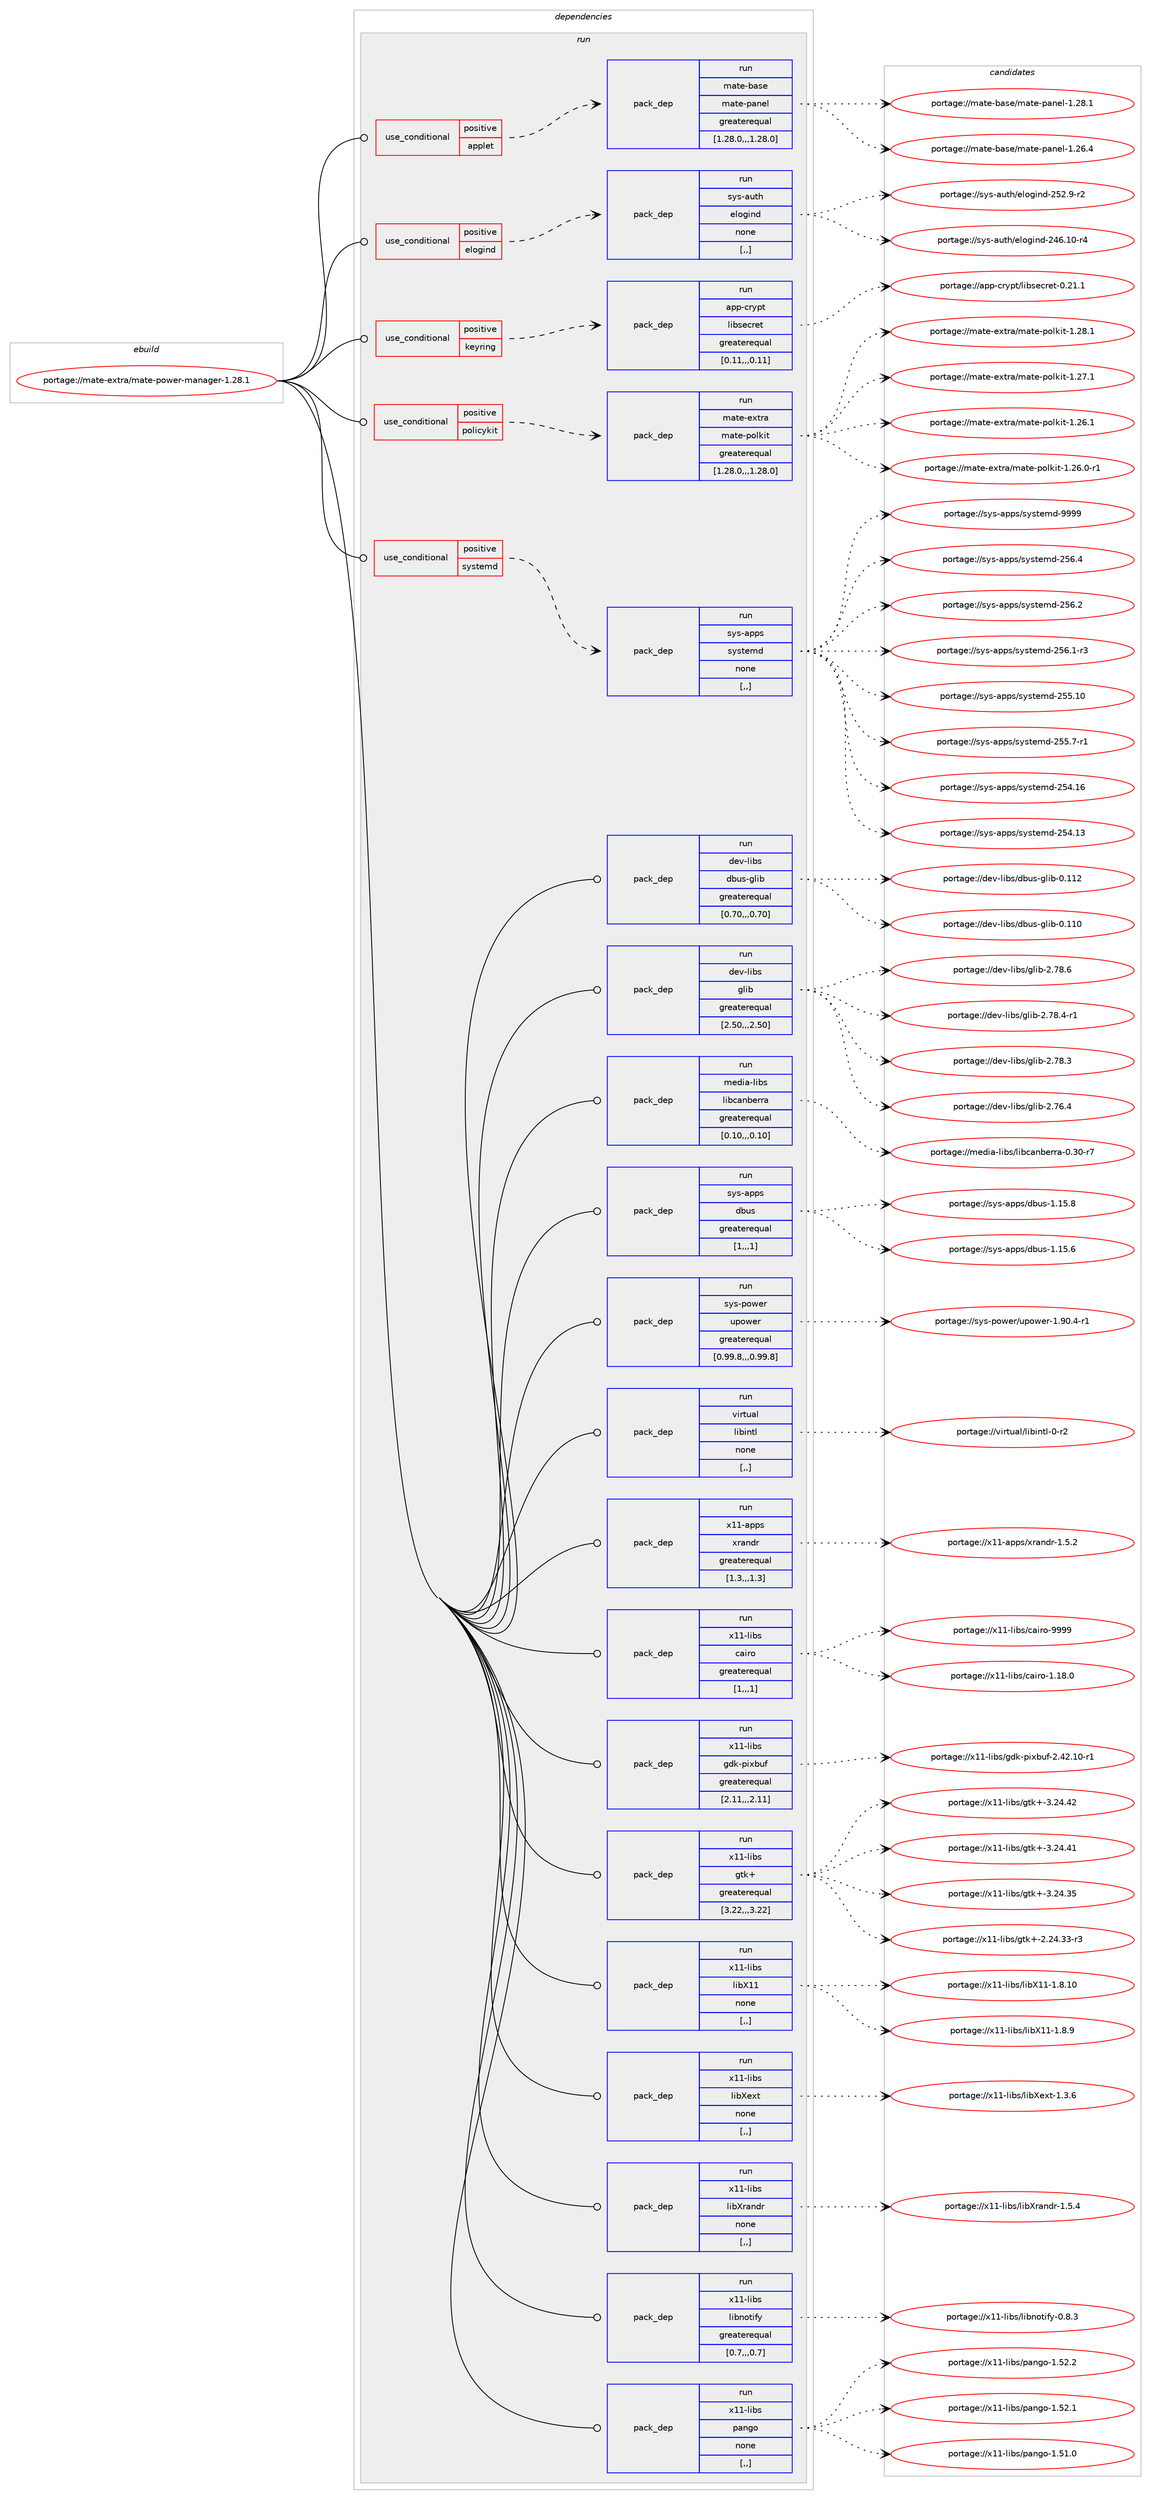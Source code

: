 digraph prolog {

# *************
# Graph options
# *************

newrank=true;
concentrate=true;
compound=true;
graph [rankdir=LR,fontname=Helvetica,fontsize=10,ranksep=1.5];#, ranksep=2.5, nodesep=0.2];
edge  [arrowhead=vee];
node  [fontname=Helvetica,fontsize=10];

# **********
# The ebuild
# **********

subgraph cluster_leftcol {
color=gray;
label=<<i>ebuild</i>>;
id [label="portage://mate-extra/mate-power-manager-1.28.1", color=red, width=4, href="../mate-extra/mate-power-manager-1.28.1.svg"];
}

# ****************
# The dependencies
# ****************

subgraph cluster_midcol {
color=gray;
label=<<i>dependencies</i>>;
subgraph cluster_compile {
fillcolor="#eeeeee";
style=filled;
label=<<i>compile</i>>;
}
subgraph cluster_compileandrun {
fillcolor="#eeeeee";
style=filled;
label=<<i>compile and run</i>>;
}
subgraph cluster_run {
fillcolor="#eeeeee";
style=filled;
label=<<i>run</i>>;
subgraph cond71043 {
dependency282668 [label=<<TABLE BORDER="0" CELLBORDER="1" CELLSPACING="0" CELLPADDING="4"><TR><TD ROWSPAN="3" CELLPADDING="10">use_conditional</TD></TR><TR><TD>positive</TD></TR><TR><TD>applet</TD></TR></TABLE>>, shape=none, color=red];
subgraph pack209313 {
dependency282669 [label=<<TABLE BORDER="0" CELLBORDER="1" CELLSPACING="0" CELLPADDING="4" WIDTH="220"><TR><TD ROWSPAN="6" CELLPADDING="30">pack_dep</TD></TR><TR><TD WIDTH="110">run</TD></TR><TR><TD>mate-base</TD></TR><TR><TD>mate-panel</TD></TR><TR><TD>greaterequal</TD></TR><TR><TD>[1.28.0,,,1.28.0]</TD></TR></TABLE>>, shape=none, color=blue];
}
dependency282668:e -> dependency282669:w [weight=20,style="dashed",arrowhead="vee"];
}
id:e -> dependency282668:w [weight=20,style="solid",arrowhead="odot"];
subgraph cond71044 {
dependency282670 [label=<<TABLE BORDER="0" CELLBORDER="1" CELLSPACING="0" CELLPADDING="4"><TR><TD ROWSPAN="3" CELLPADDING="10">use_conditional</TD></TR><TR><TD>positive</TD></TR><TR><TD>elogind</TD></TR></TABLE>>, shape=none, color=red];
subgraph pack209314 {
dependency282671 [label=<<TABLE BORDER="0" CELLBORDER="1" CELLSPACING="0" CELLPADDING="4" WIDTH="220"><TR><TD ROWSPAN="6" CELLPADDING="30">pack_dep</TD></TR><TR><TD WIDTH="110">run</TD></TR><TR><TD>sys-auth</TD></TR><TR><TD>elogind</TD></TR><TR><TD>none</TD></TR><TR><TD>[,,]</TD></TR></TABLE>>, shape=none, color=blue];
}
dependency282670:e -> dependency282671:w [weight=20,style="dashed",arrowhead="vee"];
}
id:e -> dependency282670:w [weight=20,style="solid",arrowhead="odot"];
subgraph cond71045 {
dependency282672 [label=<<TABLE BORDER="0" CELLBORDER="1" CELLSPACING="0" CELLPADDING="4"><TR><TD ROWSPAN="3" CELLPADDING="10">use_conditional</TD></TR><TR><TD>positive</TD></TR><TR><TD>keyring</TD></TR></TABLE>>, shape=none, color=red];
subgraph pack209315 {
dependency282673 [label=<<TABLE BORDER="0" CELLBORDER="1" CELLSPACING="0" CELLPADDING="4" WIDTH="220"><TR><TD ROWSPAN="6" CELLPADDING="30">pack_dep</TD></TR><TR><TD WIDTH="110">run</TD></TR><TR><TD>app-crypt</TD></TR><TR><TD>libsecret</TD></TR><TR><TD>greaterequal</TD></TR><TR><TD>[0.11,,,0.11]</TD></TR></TABLE>>, shape=none, color=blue];
}
dependency282672:e -> dependency282673:w [weight=20,style="dashed",arrowhead="vee"];
}
id:e -> dependency282672:w [weight=20,style="solid",arrowhead="odot"];
subgraph cond71046 {
dependency282674 [label=<<TABLE BORDER="0" CELLBORDER="1" CELLSPACING="0" CELLPADDING="4"><TR><TD ROWSPAN="3" CELLPADDING="10">use_conditional</TD></TR><TR><TD>positive</TD></TR><TR><TD>policykit</TD></TR></TABLE>>, shape=none, color=red];
subgraph pack209316 {
dependency282675 [label=<<TABLE BORDER="0" CELLBORDER="1" CELLSPACING="0" CELLPADDING="4" WIDTH="220"><TR><TD ROWSPAN="6" CELLPADDING="30">pack_dep</TD></TR><TR><TD WIDTH="110">run</TD></TR><TR><TD>mate-extra</TD></TR><TR><TD>mate-polkit</TD></TR><TR><TD>greaterequal</TD></TR><TR><TD>[1.28.0,,,1.28.0]</TD></TR></TABLE>>, shape=none, color=blue];
}
dependency282674:e -> dependency282675:w [weight=20,style="dashed",arrowhead="vee"];
}
id:e -> dependency282674:w [weight=20,style="solid",arrowhead="odot"];
subgraph cond71047 {
dependency282676 [label=<<TABLE BORDER="0" CELLBORDER="1" CELLSPACING="0" CELLPADDING="4"><TR><TD ROWSPAN="3" CELLPADDING="10">use_conditional</TD></TR><TR><TD>positive</TD></TR><TR><TD>systemd</TD></TR></TABLE>>, shape=none, color=red];
subgraph pack209317 {
dependency282677 [label=<<TABLE BORDER="0" CELLBORDER="1" CELLSPACING="0" CELLPADDING="4" WIDTH="220"><TR><TD ROWSPAN="6" CELLPADDING="30">pack_dep</TD></TR><TR><TD WIDTH="110">run</TD></TR><TR><TD>sys-apps</TD></TR><TR><TD>systemd</TD></TR><TR><TD>none</TD></TR><TR><TD>[,,]</TD></TR></TABLE>>, shape=none, color=blue];
}
dependency282676:e -> dependency282677:w [weight=20,style="dashed",arrowhead="vee"];
}
id:e -> dependency282676:w [weight=20,style="solid",arrowhead="odot"];
subgraph pack209318 {
dependency282678 [label=<<TABLE BORDER="0" CELLBORDER="1" CELLSPACING="0" CELLPADDING="4" WIDTH="220"><TR><TD ROWSPAN="6" CELLPADDING="30">pack_dep</TD></TR><TR><TD WIDTH="110">run</TD></TR><TR><TD>dev-libs</TD></TR><TR><TD>dbus-glib</TD></TR><TR><TD>greaterequal</TD></TR><TR><TD>[0.70,,,0.70]</TD></TR></TABLE>>, shape=none, color=blue];
}
id:e -> dependency282678:w [weight=20,style="solid",arrowhead="odot"];
subgraph pack209319 {
dependency282679 [label=<<TABLE BORDER="0" CELLBORDER="1" CELLSPACING="0" CELLPADDING="4" WIDTH="220"><TR><TD ROWSPAN="6" CELLPADDING="30">pack_dep</TD></TR><TR><TD WIDTH="110">run</TD></TR><TR><TD>dev-libs</TD></TR><TR><TD>glib</TD></TR><TR><TD>greaterequal</TD></TR><TR><TD>[2.50,,,2.50]</TD></TR></TABLE>>, shape=none, color=blue];
}
id:e -> dependency282679:w [weight=20,style="solid",arrowhead="odot"];
subgraph pack209320 {
dependency282680 [label=<<TABLE BORDER="0" CELLBORDER="1" CELLSPACING="0" CELLPADDING="4" WIDTH="220"><TR><TD ROWSPAN="6" CELLPADDING="30">pack_dep</TD></TR><TR><TD WIDTH="110">run</TD></TR><TR><TD>media-libs</TD></TR><TR><TD>libcanberra</TD></TR><TR><TD>greaterequal</TD></TR><TR><TD>[0.10,,,0.10]</TD></TR></TABLE>>, shape=none, color=blue];
}
id:e -> dependency282680:w [weight=20,style="solid",arrowhead="odot"];
subgraph pack209321 {
dependency282681 [label=<<TABLE BORDER="0" CELLBORDER="1" CELLSPACING="0" CELLPADDING="4" WIDTH="220"><TR><TD ROWSPAN="6" CELLPADDING="30">pack_dep</TD></TR><TR><TD WIDTH="110">run</TD></TR><TR><TD>sys-apps</TD></TR><TR><TD>dbus</TD></TR><TR><TD>greaterequal</TD></TR><TR><TD>[1,,,1]</TD></TR></TABLE>>, shape=none, color=blue];
}
id:e -> dependency282681:w [weight=20,style="solid",arrowhead="odot"];
subgraph pack209322 {
dependency282682 [label=<<TABLE BORDER="0" CELLBORDER="1" CELLSPACING="0" CELLPADDING="4" WIDTH="220"><TR><TD ROWSPAN="6" CELLPADDING="30">pack_dep</TD></TR><TR><TD WIDTH="110">run</TD></TR><TR><TD>sys-power</TD></TR><TR><TD>upower</TD></TR><TR><TD>greaterequal</TD></TR><TR><TD>[0.99.8,,,0.99.8]</TD></TR></TABLE>>, shape=none, color=blue];
}
id:e -> dependency282682:w [weight=20,style="solid",arrowhead="odot"];
subgraph pack209323 {
dependency282683 [label=<<TABLE BORDER="0" CELLBORDER="1" CELLSPACING="0" CELLPADDING="4" WIDTH="220"><TR><TD ROWSPAN="6" CELLPADDING="30">pack_dep</TD></TR><TR><TD WIDTH="110">run</TD></TR><TR><TD>virtual</TD></TR><TR><TD>libintl</TD></TR><TR><TD>none</TD></TR><TR><TD>[,,]</TD></TR></TABLE>>, shape=none, color=blue];
}
id:e -> dependency282683:w [weight=20,style="solid",arrowhead="odot"];
subgraph pack209324 {
dependency282684 [label=<<TABLE BORDER="0" CELLBORDER="1" CELLSPACING="0" CELLPADDING="4" WIDTH="220"><TR><TD ROWSPAN="6" CELLPADDING="30">pack_dep</TD></TR><TR><TD WIDTH="110">run</TD></TR><TR><TD>x11-apps</TD></TR><TR><TD>xrandr</TD></TR><TR><TD>greaterequal</TD></TR><TR><TD>[1.3,,,1.3]</TD></TR></TABLE>>, shape=none, color=blue];
}
id:e -> dependency282684:w [weight=20,style="solid",arrowhead="odot"];
subgraph pack209325 {
dependency282685 [label=<<TABLE BORDER="0" CELLBORDER="1" CELLSPACING="0" CELLPADDING="4" WIDTH="220"><TR><TD ROWSPAN="6" CELLPADDING="30">pack_dep</TD></TR><TR><TD WIDTH="110">run</TD></TR><TR><TD>x11-libs</TD></TR><TR><TD>cairo</TD></TR><TR><TD>greaterequal</TD></TR><TR><TD>[1,,,1]</TD></TR></TABLE>>, shape=none, color=blue];
}
id:e -> dependency282685:w [weight=20,style="solid",arrowhead="odot"];
subgraph pack209326 {
dependency282686 [label=<<TABLE BORDER="0" CELLBORDER="1" CELLSPACING="0" CELLPADDING="4" WIDTH="220"><TR><TD ROWSPAN="6" CELLPADDING="30">pack_dep</TD></TR><TR><TD WIDTH="110">run</TD></TR><TR><TD>x11-libs</TD></TR><TR><TD>gdk-pixbuf</TD></TR><TR><TD>greaterequal</TD></TR><TR><TD>[2.11,,,2.11]</TD></TR></TABLE>>, shape=none, color=blue];
}
id:e -> dependency282686:w [weight=20,style="solid",arrowhead="odot"];
subgraph pack209327 {
dependency282687 [label=<<TABLE BORDER="0" CELLBORDER="1" CELLSPACING="0" CELLPADDING="4" WIDTH="220"><TR><TD ROWSPAN="6" CELLPADDING="30">pack_dep</TD></TR><TR><TD WIDTH="110">run</TD></TR><TR><TD>x11-libs</TD></TR><TR><TD>gtk+</TD></TR><TR><TD>greaterequal</TD></TR><TR><TD>[3.22,,,3.22]</TD></TR></TABLE>>, shape=none, color=blue];
}
id:e -> dependency282687:w [weight=20,style="solid",arrowhead="odot"];
subgraph pack209328 {
dependency282688 [label=<<TABLE BORDER="0" CELLBORDER="1" CELLSPACING="0" CELLPADDING="4" WIDTH="220"><TR><TD ROWSPAN="6" CELLPADDING="30">pack_dep</TD></TR><TR><TD WIDTH="110">run</TD></TR><TR><TD>x11-libs</TD></TR><TR><TD>libX11</TD></TR><TR><TD>none</TD></TR><TR><TD>[,,]</TD></TR></TABLE>>, shape=none, color=blue];
}
id:e -> dependency282688:w [weight=20,style="solid",arrowhead="odot"];
subgraph pack209329 {
dependency282689 [label=<<TABLE BORDER="0" CELLBORDER="1" CELLSPACING="0" CELLPADDING="4" WIDTH="220"><TR><TD ROWSPAN="6" CELLPADDING="30">pack_dep</TD></TR><TR><TD WIDTH="110">run</TD></TR><TR><TD>x11-libs</TD></TR><TR><TD>libXext</TD></TR><TR><TD>none</TD></TR><TR><TD>[,,]</TD></TR></TABLE>>, shape=none, color=blue];
}
id:e -> dependency282689:w [weight=20,style="solid",arrowhead="odot"];
subgraph pack209330 {
dependency282690 [label=<<TABLE BORDER="0" CELLBORDER="1" CELLSPACING="0" CELLPADDING="4" WIDTH="220"><TR><TD ROWSPAN="6" CELLPADDING="30">pack_dep</TD></TR><TR><TD WIDTH="110">run</TD></TR><TR><TD>x11-libs</TD></TR><TR><TD>libXrandr</TD></TR><TR><TD>none</TD></TR><TR><TD>[,,]</TD></TR></TABLE>>, shape=none, color=blue];
}
id:e -> dependency282690:w [weight=20,style="solid",arrowhead="odot"];
subgraph pack209331 {
dependency282691 [label=<<TABLE BORDER="0" CELLBORDER="1" CELLSPACING="0" CELLPADDING="4" WIDTH="220"><TR><TD ROWSPAN="6" CELLPADDING="30">pack_dep</TD></TR><TR><TD WIDTH="110">run</TD></TR><TR><TD>x11-libs</TD></TR><TR><TD>libnotify</TD></TR><TR><TD>greaterequal</TD></TR><TR><TD>[0.7,,,0.7]</TD></TR></TABLE>>, shape=none, color=blue];
}
id:e -> dependency282691:w [weight=20,style="solid",arrowhead="odot"];
subgraph pack209332 {
dependency282692 [label=<<TABLE BORDER="0" CELLBORDER="1" CELLSPACING="0" CELLPADDING="4" WIDTH="220"><TR><TD ROWSPAN="6" CELLPADDING="30">pack_dep</TD></TR><TR><TD WIDTH="110">run</TD></TR><TR><TD>x11-libs</TD></TR><TR><TD>pango</TD></TR><TR><TD>none</TD></TR><TR><TD>[,,]</TD></TR></TABLE>>, shape=none, color=blue];
}
id:e -> dependency282692:w [weight=20,style="solid",arrowhead="odot"];
}
}

# **************
# The candidates
# **************

subgraph cluster_choices {
rank=same;
color=gray;
label=<<i>candidates</i>>;

subgraph choice209313 {
color=black;
nodesep=1;
choice109971161014598971151014710997116101451129711010110845494650564649 [label="portage://mate-base/mate-panel-1.28.1", color=red, width=4,href="../mate-base/mate-panel-1.28.1.svg"];
choice109971161014598971151014710997116101451129711010110845494650544652 [label="portage://mate-base/mate-panel-1.26.4", color=red, width=4,href="../mate-base/mate-panel-1.26.4.svg"];
dependency282669:e -> choice109971161014598971151014710997116101451129711010110845494650564649:w [style=dotted,weight="100"];
dependency282669:e -> choice109971161014598971151014710997116101451129711010110845494650544652:w [style=dotted,weight="100"];
}
subgraph choice209314 {
color=black;
nodesep=1;
choice1151211154597117116104471011081111031051101004550535046574511450 [label="portage://sys-auth/elogind-252.9-r2", color=red, width=4,href="../sys-auth/elogind-252.9-r2.svg"];
choice115121115459711711610447101108111103105110100455052544649484511452 [label="portage://sys-auth/elogind-246.10-r4", color=red, width=4,href="../sys-auth/elogind-246.10-r4.svg"];
dependency282671:e -> choice1151211154597117116104471011081111031051101004550535046574511450:w [style=dotted,weight="100"];
dependency282671:e -> choice115121115459711711610447101108111103105110100455052544649484511452:w [style=dotted,weight="100"];
}
subgraph choice209315 {
color=black;
nodesep=1;
choice97112112459911412111211647108105981151019911410111645484650494649 [label="portage://app-crypt/libsecret-0.21.1", color=red, width=4,href="../app-crypt/libsecret-0.21.1.svg"];
dependency282673:e -> choice97112112459911412111211647108105981151019911410111645484650494649:w [style=dotted,weight="100"];
}
subgraph choice209316 {
color=black;
nodesep=1;
choice10997116101451011201161149747109971161014511211110810710511645494650564649 [label="portage://mate-extra/mate-polkit-1.28.1", color=red, width=4,href="../mate-extra/mate-polkit-1.28.1.svg"];
choice10997116101451011201161149747109971161014511211110810710511645494650554649 [label="portage://mate-extra/mate-polkit-1.27.1", color=red, width=4,href="../mate-extra/mate-polkit-1.27.1.svg"];
choice10997116101451011201161149747109971161014511211110810710511645494650544649 [label="portage://mate-extra/mate-polkit-1.26.1", color=red, width=4,href="../mate-extra/mate-polkit-1.26.1.svg"];
choice109971161014510112011611497471099711610145112111108107105116454946505446484511449 [label="portage://mate-extra/mate-polkit-1.26.0-r1", color=red, width=4,href="../mate-extra/mate-polkit-1.26.0-r1.svg"];
dependency282675:e -> choice10997116101451011201161149747109971161014511211110810710511645494650564649:w [style=dotted,weight="100"];
dependency282675:e -> choice10997116101451011201161149747109971161014511211110810710511645494650554649:w [style=dotted,weight="100"];
dependency282675:e -> choice10997116101451011201161149747109971161014511211110810710511645494650544649:w [style=dotted,weight="100"];
dependency282675:e -> choice109971161014510112011611497471099711610145112111108107105116454946505446484511449:w [style=dotted,weight="100"];
}
subgraph choice209317 {
color=black;
nodesep=1;
choice1151211154597112112115471151211151161011091004557575757 [label="portage://sys-apps/systemd-9999", color=red, width=4,href="../sys-apps/systemd-9999.svg"];
choice115121115459711211211547115121115116101109100455053544652 [label="portage://sys-apps/systemd-256.4", color=red, width=4,href="../sys-apps/systemd-256.4.svg"];
choice115121115459711211211547115121115116101109100455053544650 [label="portage://sys-apps/systemd-256.2", color=red, width=4,href="../sys-apps/systemd-256.2.svg"];
choice1151211154597112112115471151211151161011091004550535446494511451 [label="portage://sys-apps/systemd-256.1-r3", color=red, width=4,href="../sys-apps/systemd-256.1-r3.svg"];
choice11512111545971121121154711512111511610110910045505353464948 [label="portage://sys-apps/systemd-255.10", color=red, width=4,href="../sys-apps/systemd-255.10.svg"];
choice1151211154597112112115471151211151161011091004550535346554511449 [label="portage://sys-apps/systemd-255.7-r1", color=red, width=4,href="../sys-apps/systemd-255.7-r1.svg"];
choice11512111545971121121154711512111511610110910045505352464954 [label="portage://sys-apps/systemd-254.16", color=red, width=4,href="../sys-apps/systemd-254.16.svg"];
choice11512111545971121121154711512111511610110910045505352464951 [label="portage://sys-apps/systemd-254.13", color=red, width=4,href="../sys-apps/systemd-254.13.svg"];
dependency282677:e -> choice1151211154597112112115471151211151161011091004557575757:w [style=dotted,weight="100"];
dependency282677:e -> choice115121115459711211211547115121115116101109100455053544652:w [style=dotted,weight="100"];
dependency282677:e -> choice115121115459711211211547115121115116101109100455053544650:w [style=dotted,weight="100"];
dependency282677:e -> choice1151211154597112112115471151211151161011091004550535446494511451:w [style=dotted,weight="100"];
dependency282677:e -> choice11512111545971121121154711512111511610110910045505353464948:w [style=dotted,weight="100"];
dependency282677:e -> choice1151211154597112112115471151211151161011091004550535346554511449:w [style=dotted,weight="100"];
dependency282677:e -> choice11512111545971121121154711512111511610110910045505352464954:w [style=dotted,weight="100"];
dependency282677:e -> choice11512111545971121121154711512111511610110910045505352464951:w [style=dotted,weight="100"];
}
subgraph choice209318 {
color=black;
nodesep=1;
choice100101118451081059811547100981171154510310810598454846494950 [label="portage://dev-libs/dbus-glib-0.112", color=red, width=4,href="../dev-libs/dbus-glib-0.112.svg"];
choice100101118451081059811547100981171154510310810598454846494948 [label="portage://dev-libs/dbus-glib-0.110", color=red, width=4,href="../dev-libs/dbus-glib-0.110.svg"];
dependency282678:e -> choice100101118451081059811547100981171154510310810598454846494950:w [style=dotted,weight="100"];
dependency282678:e -> choice100101118451081059811547100981171154510310810598454846494948:w [style=dotted,weight="100"];
}
subgraph choice209319 {
color=black;
nodesep=1;
choice1001011184510810598115471031081059845504655564654 [label="portage://dev-libs/glib-2.78.6", color=red, width=4,href="../dev-libs/glib-2.78.6.svg"];
choice10010111845108105981154710310810598455046555646524511449 [label="portage://dev-libs/glib-2.78.4-r1", color=red, width=4,href="../dev-libs/glib-2.78.4-r1.svg"];
choice1001011184510810598115471031081059845504655564651 [label="portage://dev-libs/glib-2.78.3", color=red, width=4,href="../dev-libs/glib-2.78.3.svg"];
choice1001011184510810598115471031081059845504655544652 [label="portage://dev-libs/glib-2.76.4", color=red, width=4,href="../dev-libs/glib-2.76.4.svg"];
dependency282679:e -> choice1001011184510810598115471031081059845504655564654:w [style=dotted,weight="100"];
dependency282679:e -> choice10010111845108105981154710310810598455046555646524511449:w [style=dotted,weight="100"];
dependency282679:e -> choice1001011184510810598115471031081059845504655564651:w [style=dotted,weight="100"];
dependency282679:e -> choice1001011184510810598115471031081059845504655544652:w [style=dotted,weight="100"];
}
subgraph choice209320 {
color=black;
nodesep=1;
choice10910110010597451081059811547108105989997110981011141149745484651484511455 [label="portage://media-libs/libcanberra-0.30-r7", color=red, width=4,href="../media-libs/libcanberra-0.30-r7.svg"];
dependency282680:e -> choice10910110010597451081059811547108105989997110981011141149745484651484511455:w [style=dotted,weight="100"];
}
subgraph choice209321 {
color=black;
nodesep=1;
choice1151211154597112112115471009811711545494649534656 [label="portage://sys-apps/dbus-1.15.8", color=red, width=4,href="../sys-apps/dbus-1.15.8.svg"];
choice1151211154597112112115471009811711545494649534654 [label="portage://sys-apps/dbus-1.15.6", color=red, width=4,href="../sys-apps/dbus-1.15.6.svg"];
dependency282681:e -> choice1151211154597112112115471009811711545494649534656:w [style=dotted,weight="100"];
dependency282681:e -> choice1151211154597112112115471009811711545494649534654:w [style=dotted,weight="100"];
}
subgraph choice209322 {
color=black;
nodesep=1;
choice1151211154511211111910111447117112111119101114454946574846524511449 [label="portage://sys-power/upower-1.90.4-r1", color=red, width=4,href="../sys-power/upower-1.90.4-r1.svg"];
dependency282682:e -> choice1151211154511211111910111447117112111119101114454946574846524511449:w [style=dotted,weight="100"];
}
subgraph choice209323 {
color=black;
nodesep=1;
choice11810511411611797108471081059810511011610845484511450 [label="portage://virtual/libintl-0-r2", color=red, width=4,href="../virtual/libintl-0-r2.svg"];
dependency282683:e -> choice11810511411611797108471081059810511011610845484511450:w [style=dotted,weight="100"];
}
subgraph choice209324 {
color=black;
nodesep=1;
choice120494945971121121154712011497110100114454946534650 [label="portage://x11-apps/xrandr-1.5.2", color=red, width=4,href="../x11-apps/xrandr-1.5.2.svg"];
dependency282684:e -> choice120494945971121121154712011497110100114454946534650:w [style=dotted,weight="100"];
}
subgraph choice209325 {
color=black;
nodesep=1;
choice120494945108105981154799971051141114557575757 [label="portage://x11-libs/cairo-9999", color=red, width=4,href="../x11-libs/cairo-9999.svg"];
choice1204949451081059811547999710511411145494649564648 [label="portage://x11-libs/cairo-1.18.0", color=red, width=4,href="../x11-libs/cairo-1.18.0.svg"];
dependency282685:e -> choice120494945108105981154799971051141114557575757:w [style=dotted,weight="100"];
dependency282685:e -> choice1204949451081059811547999710511411145494649564648:w [style=dotted,weight="100"];
}
subgraph choice209326 {
color=black;
nodesep=1;
choice1204949451081059811547103100107451121051209811710245504652504649484511449 [label="portage://x11-libs/gdk-pixbuf-2.42.10-r1", color=red, width=4,href="../x11-libs/gdk-pixbuf-2.42.10-r1.svg"];
dependency282686:e -> choice1204949451081059811547103100107451121051209811710245504652504649484511449:w [style=dotted,weight="100"];
}
subgraph choice209327 {
color=black;
nodesep=1;
choice1204949451081059811547103116107434551465052465250 [label="portage://x11-libs/gtk+-3.24.42", color=red, width=4,href="../x11-libs/gtk+-3.24.42.svg"];
choice1204949451081059811547103116107434551465052465249 [label="portage://x11-libs/gtk+-3.24.41", color=red, width=4,href="../x11-libs/gtk+-3.24.41.svg"];
choice1204949451081059811547103116107434551465052465153 [label="portage://x11-libs/gtk+-3.24.35", color=red, width=4,href="../x11-libs/gtk+-3.24.35.svg"];
choice12049494510810598115471031161074345504650524651514511451 [label="portage://x11-libs/gtk+-2.24.33-r3", color=red, width=4,href="../x11-libs/gtk+-2.24.33-r3.svg"];
dependency282687:e -> choice1204949451081059811547103116107434551465052465250:w [style=dotted,weight="100"];
dependency282687:e -> choice1204949451081059811547103116107434551465052465249:w [style=dotted,weight="100"];
dependency282687:e -> choice1204949451081059811547103116107434551465052465153:w [style=dotted,weight="100"];
dependency282687:e -> choice12049494510810598115471031161074345504650524651514511451:w [style=dotted,weight="100"];
}
subgraph choice209328 {
color=black;
nodesep=1;
choice12049494510810598115471081059888494945494656464948 [label="portage://x11-libs/libX11-1.8.10", color=red, width=4,href="../x11-libs/libX11-1.8.10.svg"];
choice120494945108105981154710810598884949454946564657 [label="portage://x11-libs/libX11-1.8.9", color=red, width=4,href="../x11-libs/libX11-1.8.9.svg"];
dependency282688:e -> choice12049494510810598115471081059888494945494656464948:w [style=dotted,weight="100"];
dependency282688:e -> choice120494945108105981154710810598884949454946564657:w [style=dotted,weight="100"];
}
subgraph choice209329 {
color=black;
nodesep=1;
choice12049494510810598115471081059888101120116454946514654 [label="portage://x11-libs/libXext-1.3.6", color=red, width=4,href="../x11-libs/libXext-1.3.6.svg"];
dependency282689:e -> choice12049494510810598115471081059888101120116454946514654:w [style=dotted,weight="100"];
}
subgraph choice209330 {
color=black;
nodesep=1;
choice1204949451081059811547108105988811497110100114454946534652 [label="portage://x11-libs/libXrandr-1.5.4", color=red, width=4,href="../x11-libs/libXrandr-1.5.4.svg"];
dependency282690:e -> choice1204949451081059811547108105988811497110100114454946534652:w [style=dotted,weight="100"];
}
subgraph choice209331 {
color=black;
nodesep=1;
choice120494945108105981154710810598110111116105102121454846564651 [label="portage://x11-libs/libnotify-0.8.3", color=red, width=4,href="../x11-libs/libnotify-0.8.3.svg"];
dependency282691:e -> choice120494945108105981154710810598110111116105102121454846564651:w [style=dotted,weight="100"];
}
subgraph choice209332 {
color=black;
nodesep=1;
choice12049494510810598115471129711010311145494653504650 [label="portage://x11-libs/pango-1.52.2", color=red, width=4,href="../x11-libs/pango-1.52.2.svg"];
choice12049494510810598115471129711010311145494653504649 [label="portage://x11-libs/pango-1.52.1", color=red, width=4,href="../x11-libs/pango-1.52.1.svg"];
choice12049494510810598115471129711010311145494653494648 [label="portage://x11-libs/pango-1.51.0", color=red, width=4,href="../x11-libs/pango-1.51.0.svg"];
dependency282692:e -> choice12049494510810598115471129711010311145494653504650:w [style=dotted,weight="100"];
dependency282692:e -> choice12049494510810598115471129711010311145494653504649:w [style=dotted,weight="100"];
dependency282692:e -> choice12049494510810598115471129711010311145494653494648:w [style=dotted,weight="100"];
}
}

}
